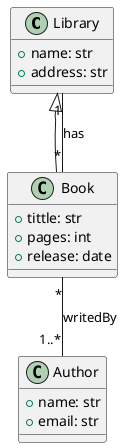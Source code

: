 @startuml
skinparam groupInheritance 2

class Library {
+ name: str
+ address: str
}

class Book extends Library{
+ tittle: str
+ pages: int
+ release: date
}

class Author {
+ name: str
+ email: str 
}

Book "*" -- "1..*" Author: writedBy
Library "1" -- "*" Book: has

@enduml